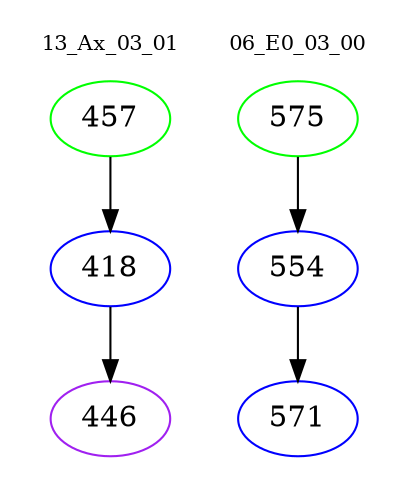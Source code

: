 digraph{
subgraph cluster_0 {
color = white
label = "13_Ax_03_01";
fontsize=10;
T0_457 [label="457", color="green"]
T0_457 -> T0_418 [color="black"]
T0_418 [label="418", color="blue"]
T0_418 -> T0_446 [color="black"]
T0_446 [label="446", color="purple"]
}
subgraph cluster_1 {
color = white
label = "06_E0_03_00";
fontsize=10;
T1_575 [label="575", color="green"]
T1_575 -> T1_554 [color="black"]
T1_554 [label="554", color="blue"]
T1_554 -> T1_571 [color="black"]
T1_571 [label="571", color="blue"]
}
}
